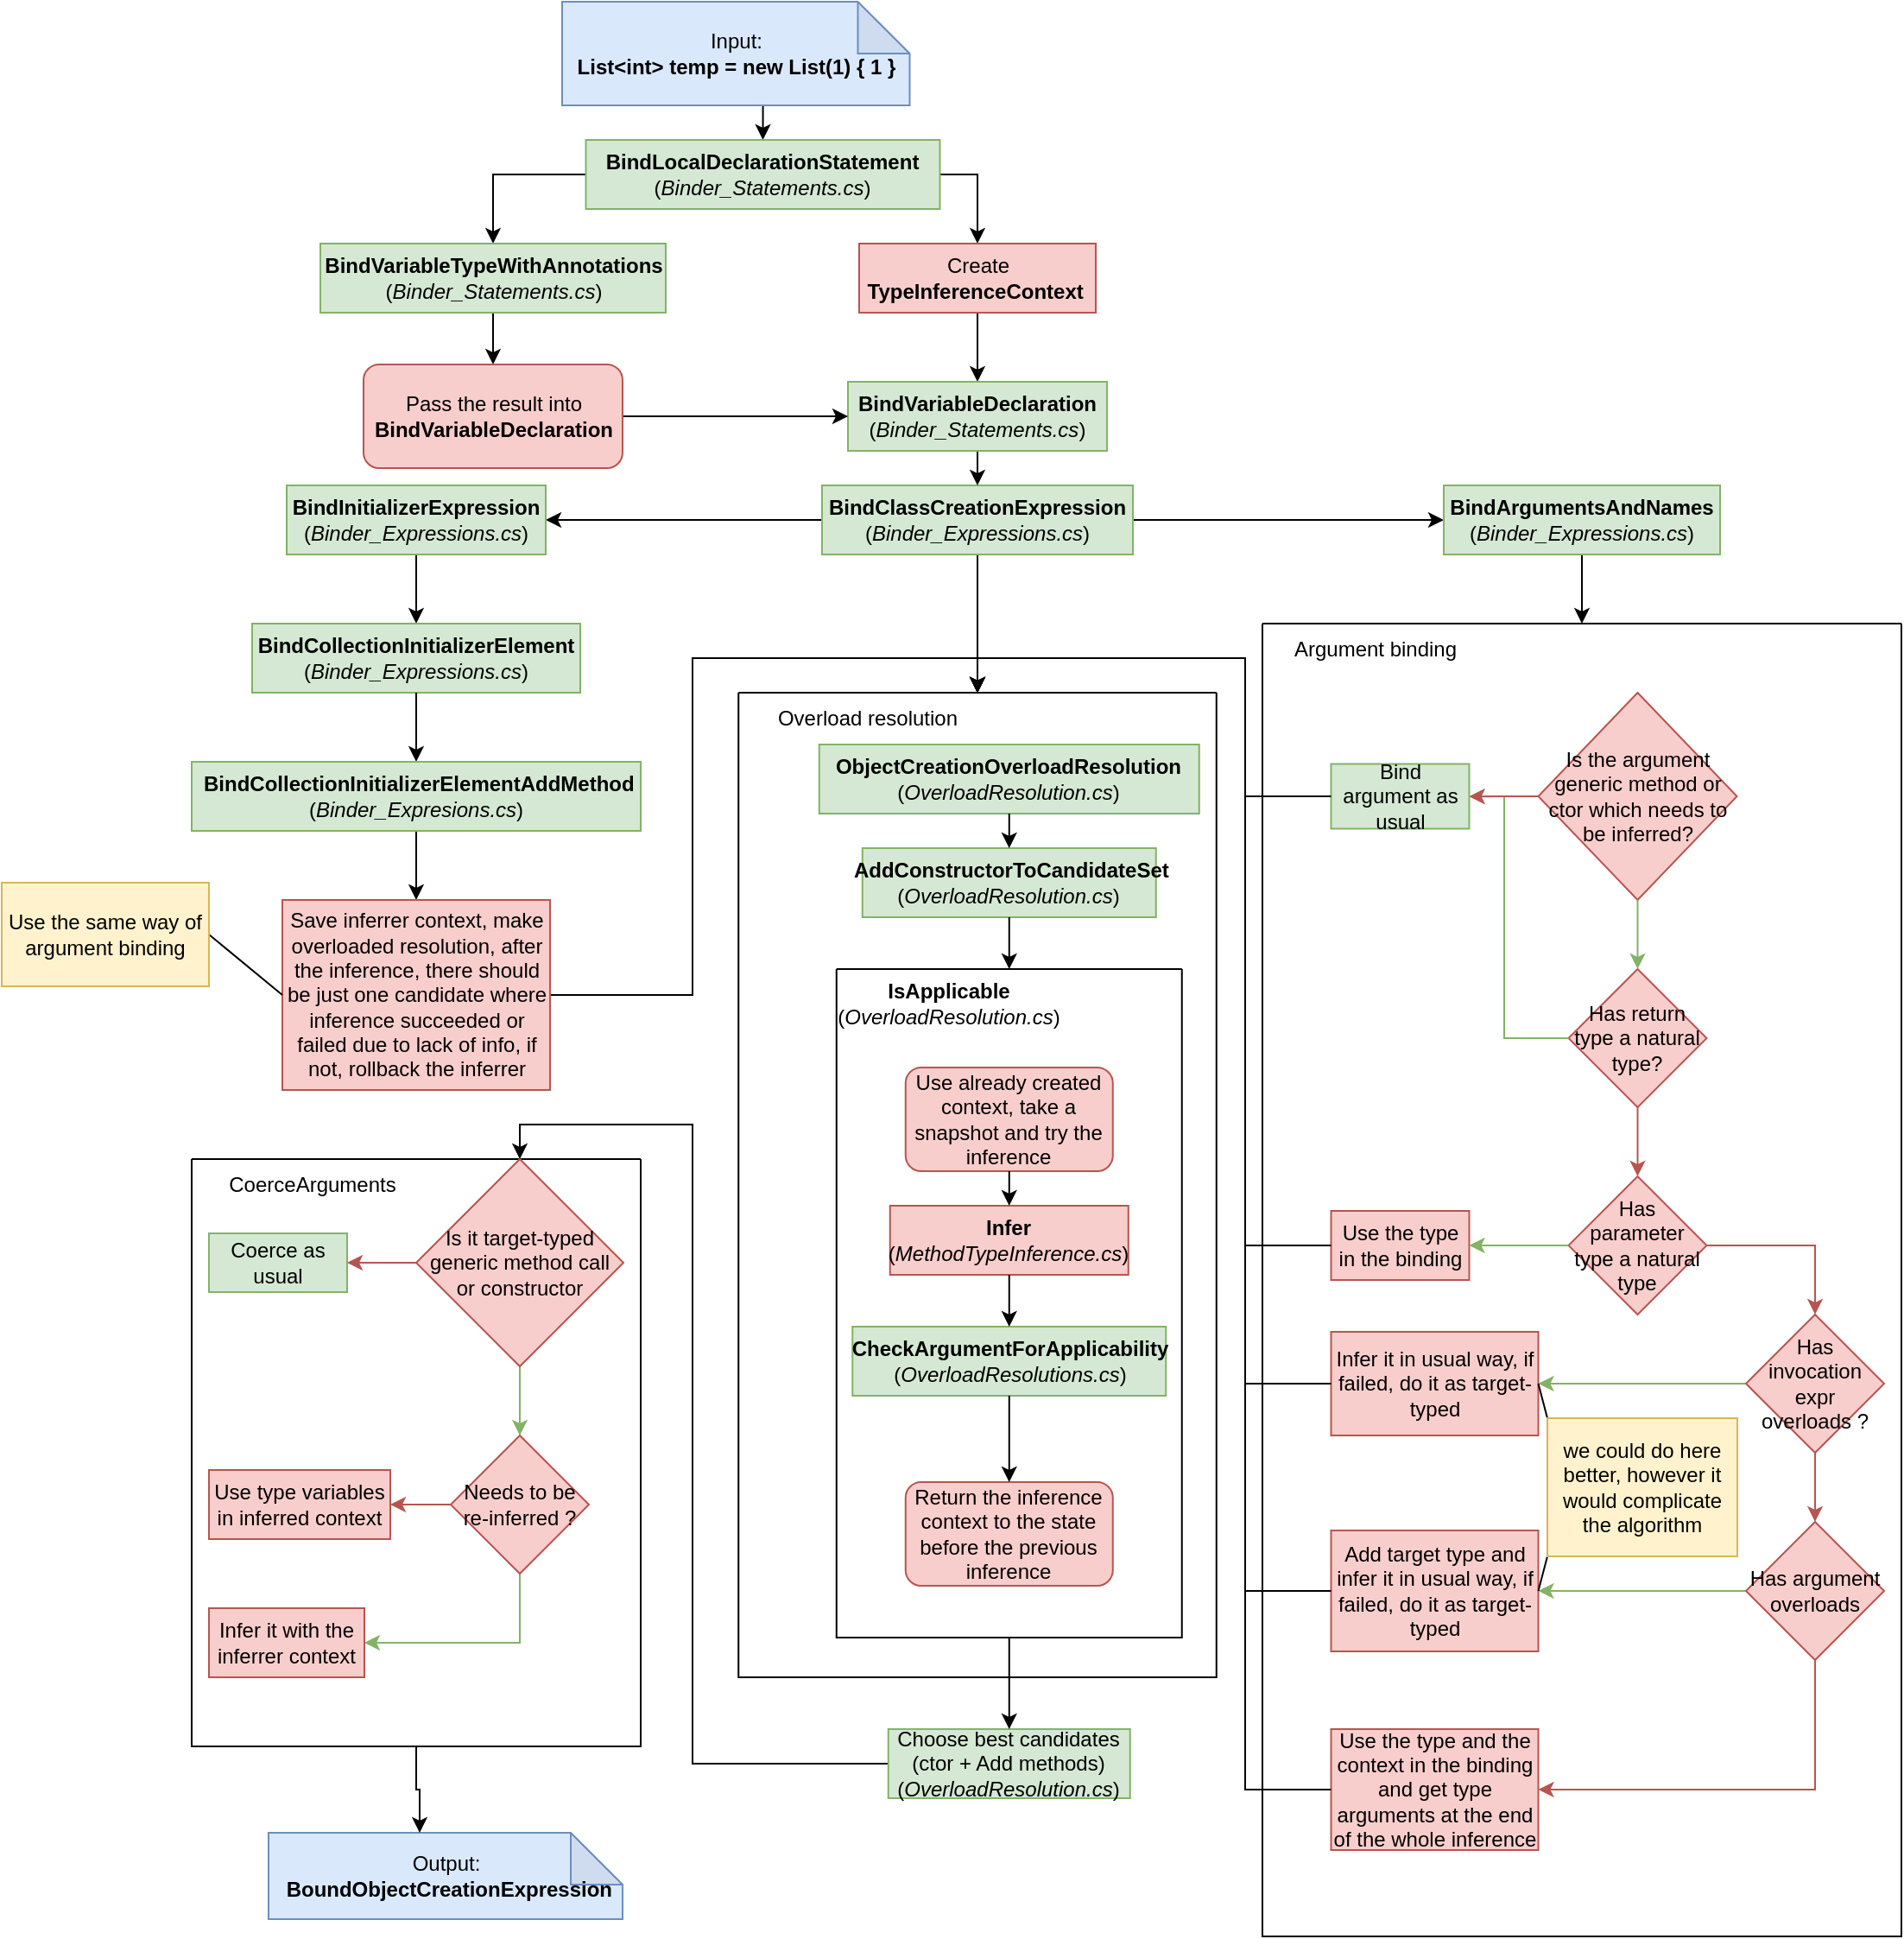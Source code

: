 <mxfile version="21.3.8" type="device">
  <diagram name="Page-1" id="kxhbpXD4t4TTEIjENoJl">
    <mxGraphModel dx="2963" dy="1640" grid="1" gridSize="10" guides="1" tooltips="1" connect="1" arrows="1" fold="1" page="1" pageScale="1" pageWidth="827" pageHeight="1169" math="0" shadow="0">
      <root>
        <mxCell id="0" />
        <mxCell id="1" parent="0" />
        <mxCell id="6Q5ysckcyFLwRDlW2aEn-55" style="edgeStyle=orthogonalEdgeStyle;rounded=0;orthogonalLoop=1;jettySize=auto;html=1;exitX=1;exitY=0.5;exitDx=0;exitDy=0;entryX=0;entryY=0.5;entryDx=0;entryDy=0;" edge="1" parent="1" source="5hsE9kRwm3gZ5ivZTZri-5" target="5hsE9kRwm3gZ5ivZTZri-6">
          <mxGeometry relative="1" as="geometry" />
        </mxCell>
        <mxCell id="6Q5ysckcyFLwRDlW2aEn-56" style="edgeStyle=orthogonalEdgeStyle;rounded=0;orthogonalLoop=1;jettySize=auto;html=1;exitX=0.5;exitY=1;exitDx=0;exitDy=0;entryX=0.5;entryY=0;entryDx=0;entryDy=0;" edge="1" parent="1" source="5hsE9kRwm3gZ5ivZTZri-5" target="6Q5ysckcyFLwRDlW2aEn-26">
          <mxGeometry relative="1" as="geometry" />
        </mxCell>
        <mxCell id="6Q5ysckcyFLwRDlW2aEn-63" style="edgeStyle=orthogonalEdgeStyle;rounded=0;orthogonalLoop=1;jettySize=auto;html=1;exitX=0;exitY=0.5;exitDx=0;exitDy=0;entryX=1;entryY=0.5;entryDx=0;entryDy=0;" edge="1" parent="1" source="5hsE9kRwm3gZ5ivZTZri-5" target="5hsE9kRwm3gZ5ivZTZri-8">
          <mxGeometry relative="1" as="geometry" />
        </mxCell>
        <mxCell id="5hsE9kRwm3gZ5ivZTZri-5" value="&lt;b&gt;BindClassCreationExpression&lt;br&gt;&lt;/b&gt;(&lt;i&gt;Binder_Expressions.cs&lt;/i&gt;)" style="whiteSpace=wrap;html=1;fillColor=#d5e8d4;strokeColor=#82b366;" parent="1" vertex="1">
          <mxGeometry x="505" y="280" width="180" height="40" as="geometry" />
        </mxCell>
        <mxCell id="6Q5ysckcyFLwRDlW2aEn-57" style="edgeStyle=orthogonalEdgeStyle;rounded=0;orthogonalLoop=1;jettySize=auto;html=1;exitX=0.5;exitY=1;exitDx=0;exitDy=0;entryX=0.5;entryY=0;entryDx=0;entryDy=0;" edge="1" parent="1" source="5hsE9kRwm3gZ5ivZTZri-6" target="6Q5ysckcyFLwRDlW2aEn-1">
          <mxGeometry relative="1" as="geometry" />
        </mxCell>
        <mxCell id="5hsE9kRwm3gZ5ivZTZri-6" value="&lt;b&gt;BindArgumentsAndNames&lt;br&gt;&lt;/b&gt;(&lt;i&gt;Binder_Expressions.cs&lt;/i&gt;)" style="whiteSpace=wrap;html=1;fillColor=#d5e8d4;strokeColor=#82b366;" parent="1" vertex="1">
          <mxGeometry x="865" y="280" width="160" height="40" as="geometry" />
        </mxCell>
        <mxCell id="5hsE9kRwm3gZ5ivZTZri-26" style="rounded=0;orthogonalLoop=1;jettySize=auto;html=1;exitX=0.5;exitY=1;exitDx=0;exitDy=0;entryX=0.5;entryY=0;entryDx=0;entryDy=0;" parent="1" source="5hsE9kRwm3gZ5ivZTZri-8" target="5hsE9kRwm3gZ5ivZTZri-12" edge="1">
          <mxGeometry relative="1" as="geometry" />
        </mxCell>
        <mxCell id="5hsE9kRwm3gZ5ivZTZri-8" value="&lt;b&gt;BindInitializerExpression&lt;/b&gt;&lt;br&gt;(&lt;i&gt;Binder_Expressions.cs&lt;/i&gt;)" style="rounded=0;whiteSpace=wrap;html=1;fillColor=#d5e8d4;strokeColor=#82b366;" parent="1" vertex="1">
          <mxGeometry x="195" y="280" width="150" height="40" as="geometry" />
        </mxCell>
        <mxCell id="5hsE9kRwm3gZ5ivZTZri-27" style="rounded=0;orthogonalLoop=1;jettySize=auto;html=1;exitX=0.5;exitY=1;exitDx=0;exitDy=0;entryX=0.5;entryY=0;entryDx=0;entryDy=0;" parent="1" source="5hsE9kRwm3gZ5ivZTZri-13" edge="1">
          <mxGeometry relative="1" as="geometry">
            <mxPoint x="360" y="450" as="targetPoint" />
          </mxGeometry>
        </mxCell>
        <mxCell id="5hsE9kRwm3gZ5ivZTZri-12" value="&lt;b&gt;BindCollectionInitializerElement&lt;/b&gt;&lt;br&gt;(&lt;i&gt;Binder_Expressions.cs&lt;/i&gt;)" style="rounded=0;whiteSpace=wrap;html=1;fillColor=#d5e8d4;strokeColor=#82b366;" parent="1" vertex="1">
          <mxGeometry x="175" y="360" width="190" height="40" as="geometry" />
        </mxCell>
        <mxCell id="5hsE9kRwm3gZ5ivZTZri-21" value="Output:&lt;br&gt;&lt;b&gt;&amp;nbsp;BoundObjectCreationExpression&lt;/b&gt;" style="shape=note;whiteSpace=wrap;html=1;backgroundOutline=1;darkOpacity=0.05;fillColor=#dae8fc;strokeColor=#6c8ebf;" parent="1" vertex="1">
          <mxGeometry x="184.5" y="1060" width="205" height="50" as="geometry" />
        </mxCell>
        <mxCell id="5hsE9kRwm3gZ5ivZTZri-65" value="" style="rounded=0;orthogonalLoop=1;jettySize=auto;html=1;exitX=0.5;exitY=1;exitDx=0;exitDy=0;entryX=0.5;entryY=0;entryDx=0;entryDy=0;" parent="1" source="5hsE9kRwm3gZ5ivZTZri-12" target="5hsE9kRwm3gZ5ivZTZri-13" edge="1">
          <mxGeometry relative="1" as="geometry">
            <mxPoint x="360" y="410" as="sourcePoint" />
            <mxPoint x="360" y="450" as="targetPoint" />
          </mxGeometry>
        </mxCell>
        <mxCell id="6Q5ysckcyFLwRDlW2aEn-65" style="edgeStyle=orthogonalEdgeStyle;rounded=0;orthogonalLoop=1;jettySize=auto;html=1;exitX=0.5;exitY=1;exitDx=0;exitDy=0;entryX=0.5;entryY=0;entryDx=0;entryDy=0;" edge="1" parent="1" source="5hsE9kRwm3gZ5ivZTZri-13" target="6Q5ysckcyFLwRDlW2aEn-64">
          <mxGeometry relative="1" as="geometry" />
        </mxCell>
        <mxCell id="5hsE9kRwm3gZ5ivZTZri-13" value="&amp;nbsp;&lt;b&gt;BindCollectionInitializerElementAddMethod&lt;/b&gt;&lt;br&gt;(&lt;i&gt;Binder_Expresions.cs&lt;/i&gt;)" style="rounded=0;whiteSpace=wrap;html=1;fillColor=#d5e8d4;strokeColor=#82b366;" parent="1" vertex="1">
          <mxGeometry x="140" y="440" width="260" height="40" as="geometry" />
        </mxCell>
        <mxCell id="dTu2HUq-j0SkNZjbdT4D-1" style="edgeStyle=orthogonalEdgeStyle;rounded=0;orthogonalLoop=1;jettySize=auto;html=1;exitX=0.5;exitY=1;exitDx=0;exitDy=0;exitPerimeter=0;entryX=0.5;entryY=0;entryDx=0;entryDy=0;" parent="1" source="dTu2HUq-j0SkNZjbdT4D-2" target="dTu2HUq-j0SkNZjbdT4D-6" edge="1">
          <mxGeometry relative="1" as="geometry" />
        </mxCell>
        <mxCell id="dTu2HUq-j0SkNZjbdT4D-2" value="Input:&lt;br&gt;&lt;b style=&quot;border-color: var(--border-color);&quot;&gt;List&amp;lt;int&amp;gt; temp = new List(1) { 1 }&lt;/b&gt;" style="shape=note;whiteSpace=wrap;html=1;backgroundOutline=1;darkOpacity=0.05;fillColor=#dae8fc;strokeColor=#6c8ebf;" parent="1" vertex="1">
          <mxGeometry x="354.5" width="201.25" height="60" as="geometry" />
        </mxCell>
        <mxCell id="dTu2HUq-j0SkNZjbdT4D-3" style="rounded=0;orthogonalLoop=1;jettySize=auto;html=1;exitX=0;exitY=0.5;exitDx=0;exitDy=0;entryX=0.5;entryY=0;entryDx=0;entryDy=0;edgeStyle=orthogonalEdgeStyle;" parent="1" source="dTu2HUq-j0SkNZjbdT4D-6" target="dTu2HUq-j0SkNZjbdT4D-8" edge="1">
          <mxGeometry relative="1" as="geometry" />
        </mxCell>
        <mxCell id="dTu2HUq-j0SkNZjbdT4D-4" style="rounded=0;orthogonalLoop=1;jettySize=auto;html=1;exitX=0.5;exitY=1;exitDx=0;exitDy=0;entryX=0.5;entryY=0;entryDx=0;entryDy=0;" parent="1" source="dTu2HUq-j0SkNZjbdT4D-11" target="dTu2HUq-j0SkNZjbdT4D-10" edge="1">
          <mxGeometry relative="1" as="geometry" />
        </mxCell>
        <mxCell id="dTu2HUq-j0SkNZjbdT4D-5" style="rounded=0;orthogonalLoop=1;jettySize=auto;html=1;exitX=1;exitY=0.5;exitDx=0;exitDy=0;entryX=0.5;entryY=0;entryDx=0;entryDy=0;edgeStyle=orthogonalEdgeStyle;" parent="1" source="dTu2HUq-j0SkNZjbdT4D-6" target="dTu2HUq-j0SkNZjbdT4D-11" edge="1">
          <mxGeometry relative="1" as="geometry" />
        </mxCell>
        <mxCell id="dTu2HUq-j0SkNZjbdT4D-6" value="&lt;b&gt;BindLocalDeclarationStatement&lt;/b&gt; (&lt;i&gt;Binder_Statements.cs&lt;/i&gt;)" style="rounded=0;whiteSpace=wrap;html=1;fillColor=#d5e8d4;strokeColor=#82b366;" parent="1" vertex="1">
          <mxGeometry x="368.25" y="80" width="205" height="40" as="geometry" />
        </mxCell>
        <mxCell id="dTu2HUq-j0SkNZjbdT4D-7" style="rounded=0;orthogonalLoop=1;jettySize=auto;html=1;exitX=0.5;exitY=1;exitDx=0;exitDy=0;entryX=0.5;entryY=0;entryDx=0;entryDy=0;" parent="1" source="dTu2HUq-j0SkNZjbdT4D-8" target="dTu2HUq-j0SkNZjbdT4D-13" edge="1">
          <mxGeometry relative="1" as="geometry" />
        </mxCell>
        <mxCell id="dTu2HUq-j0SkNZjbdT4D-8" value="&lt;b&gt;BindVariableTypeWithAnnotations&lt;/b&gt;&lt;br&gt;(&lt;i&gt;Binder_Statements.cs&lt;/i&gt;)" style="rounded=0;whiteSpace=wrap;html=1;fillColor=#d5e8d4;strokeColor=#82b366;" parent="1" vertex="1">
          <mxGeometry x="214.5" y="140" width="200" height="40" as="geometry" />
        </mxCell>
        <mxCell id="dTu2HUq-j0SkNZjbdT4D-9" style="rounded=0;orthogonalLoop=1;jettySize=auto;html=1;exitX=0.5;exitY=1;exitDx=0;exitDy=0;entryX=0.5;entryY=0;entryDx=0;entryDy=0;" parent="1" source="dTu2HUq-j0SkNZjbdT4D-10" target="5hsE9kRwm3gZ5ivZTZri-5" edge="1">
          <mxGeometry relative="1" as="geometry">
            <mxPoint x="595.25" y="280" as="targetPoint" />
          </mxGeometry>
        </mxCell>
        <mxCell id="dTu2HUq-j0SkNZjbdT4D-10" value="&lt;b&gt;BindVariableDeclaration&lt;/b&gt;&lt;br&gt;(&lt;i&gt;Binder_Statements.cs&lt;/i&gt;)" style="rounded=0;whiteSpace=wrap;html=1;fillColor=#d5e8d4;strokeColor=#82b366;" parent="1" vertex="1">
          <mxGeometry x="520" y="220" width="150" height="40" as="geometry" />
        </mxCell>
        <mxCell id="dTu2HUq-j0SkNZjbdT4D-11" value="Create &lt;b&gt;TypeInferenceContext&lt;/b&gt;&amp;nbsp;" style="rounded=0;whiteSpace=wrap;html=1;fillColor=#f8cecc;strokeColor=#b85450;" parent="1" vertex="1">
          <mxGeometry x="526.5" y="140" width="137" height="40" as="geometry" />
        </mxCell>
        <mxCell id="dTu2HUq-j0SkNZjbdT4D-12" style="rounded=0;orthogonalLoop=1;jettySize=auto;html=1;exitX=1;exitY=0.5;exitDx=0;exitDy=0;entryX=0;entryY=0.5;entryDx=0;entryDy=0;" parent="1" source="dTu2HUq-j0SkNZjbdT4D-13" target="dTu2HUq-j0SkNZjbdT4D-10" edge="1">
          <mxGeometry relative="1" as="geometry">
            <mxPoint x="428.5" y="220" as="sourcePoint" />
          </mxGeometry>
        </mxCell>
        <mxCell id="dTu2HUq-j0SkNZjbdT4D-13" value="Pass the result into &lt;b&gt;BindVariableDeclaration&lt;/b&gt;" style="rounded=1;whiteSpace=wrap;html=1;fillColor=#f8cecc;strokeColor=#b85450;" parent="1" vertex="1">
          <mxGeometry x="239.5" y="210" width="150" height="60" as="geometry" />
        </mxCell>
        <mxCell id="6Q5ysckcyFLwRDlW2aEn-1" value="" style="swimlane;startSize=0;" vertex="1" parent="1">
          <mxGeometry x="760" y="360" width="370" height="760" as="geometry" />
        </mxCell>
        <mxCell id="6Q5ysckcyFLwRDlW2aEn-2" value="Argument binding" style="text;html=1;align=center;verticalAlign=middle;resizable=0;points=[];autosize=1;strokeColor=none;fillColor=none;" vertex="1" parent="6Q5ysckcyFLwRDlW2aEn-1">
          <mxGeometry x="5" width="120" height="30" as="geometry" />
        </mxCell>
        <mxCell id="6Q5ysckcyFLwRDlW2aEn-3" value="Bind argument as usual" style="rounded=0;whiteSpace=wrap;html=1;fillColor=#d5e8d4;strokeColor=#82b366;" vertex="1" parent="6Q5ysckcyFLwRDlW2aEn-1">
          <mxGeometry x="39.75" y="81.25" width="80" height="37.5" as="geometry" />
        </mxCell>
        <mxCell id="6Q5ysckcyFLwRDlW2aEn-4" value="Use the type in the binding" style="rounded=0;whiteSpace=wrap;html=1;fillColor=#f8cecc;strokeColor=#b85450;" vertex="1" parent="6Q5ysckcyFLwRDlW2aEn-1">
          <mxGeometry x="39.75" y="340" width="80" height="40" as="geometry" />
        </mxCell>
        <mxCell id="6Q5ysckcyFLwRDlW2aEn-5" style="edgeStyle=orthogonalEdgeStyle;rounded=0;orthogonalLoop=1;jettySize=auto;html=1;exitX=0;exitY=0.5;exitDx=0;exitDy=0;entryX=1;entryY=0.5;entryDx=0;entryDy=0;fillColor=#d5e8d4;strokeColor=#82b366;" edge="1" parent="6Q5ysckcyFLwRDlW2aEn-1" source="6Q5ysckcyFLwRDlW2aEn-7" target="6Q5ysckcyFLwRDlW2aEn-21">
          <mxGeometry relative="1" as="geometry" />
        </mxCell>
        <mxCell id="6Q5ysckcyFLwRDlW2aEn-6" style="edgeStyle=orthogonalEdgeStyle;rounded=0;orthogonalLoop=1;jettySize=auto;html=1;exitX=0.5;exitY=1;exitDx=0;exitDy=0;entryX=1;entryY=0.5;entryDx=0;entryDy=0;fillColor=#f8cecc;strokeColor=#b85450;" edge="1" parent="6Q5ysckcyFLwRDlW2aEn-1" source="6Q5ysckcyFLwRDlW2aEn-7" target="6Q5ysckcyFLwRDlW2aEn-15">
          <mxGeometry relative="1" as="geometry" />
        </mxCell>
        <mxCell id="6Q5ysckcyFLwRDlW2aEn-7" value="Has argument overloads" style="rhombus;whiteSpace=wrap;html=1;fillColor=#f8cecc;strokeColor=#b85450;" vertex="1" parent="6Q5ysckcyFLwRDlW2aEn-1">
          <mxGeometry x="280" y="520" width="80" height="80" as="geometry" />
        </mxCell>
        <mxCell id="6Q5ysckcyFLwRDlW2aEn-8" value="Has return type a natural type?" style="rhombus;whiteSpace=wrap;html=1;fillColor=#f8cecc;strokeColor=#b85450;" vertex="1" parent="6Q5ysckcyFLwRDlW2aEn-1">
          <mxGeometry x="177.25" y="200" width="80" height="80" as="geometry" />
        </mxCell>
        <mxCell id="6Q5ysckcyFLwRDlW2aEn-9" value="Has parameter type a natural type" style="rhombus;whiteSpace=wrap;html=1;fillColor=#f8cecc;strokeColor=#b85450;" vertex="1" parent="6Q5ysckcyFLwRDlW2aEn-1">
          <mxGeometry x="177.25" y="320" width="80" height="80" as="geometry" />
        </mxCell>
        <mxCell id="6Q5ysckcyFLwRDlW2aEn-10" style="edgeStyle=orthogonalEdgeStyle;rounded=0;orthogonalLoop=1;jettySize=auto;html=1;exitX=0;exitY=0.5;exitDx=0;exitDy=0;entryX=1;entryY=0.5;entryDx=0;entryDy=0;fillColor=#d5e8d4;strokeColor=#82b366;" edge="1" parent="6Q5ysckcyFLwRDlW2aEn-1" source="6Q5ysckcyFLwRDlW2aEn-8" target="6Q5ysckcyFLwRDlW2aEn-3">
          <mxGeometry relative="1" as="geometry">
            <mxPoint x="230" y="262" as="targetPoint" />
            <Array as="points">
              <mxPoint x="140" y="240" />
              <mxPoint x="140" y="100" />
            </Array>
          </mxGeometry>
        </mxCell>
        <mxCell id="6Q5ysckcyFLwRDlW2aEn-11" style="edgeStyle=orthogonalEdgeStyle;rounded=0;orthogonalLoop=1;jettySize=auto;html=1;exitX=0.5;exitY=1;exitDx=0;exitDy=0;entryX=0.5;entryY=0;entryDx=0;entryDy=0;fillColor=#f8cecc;strokeColor=#b85450;" edge="1" parent="6Q5ysckcyFLwRDlW2aEn-1" source="6Q5ysckcyFLwRDlW2aEn-8" target="6Q5ysckcyFLwRDlW2aEn-9">
          <mxGeometry relative="1" as="geometry" />
        </mxCell>
        <mxCell id="6Q5ysckcyFLwRDlW2aEn-12" style="edgeStyle=orthogonalEdgeStyle;rounded=0;orthogonalLoop=1;jettySize=auto;html=1;exitX=0.5;exitY=1;exitDx=0;exitDy=0;entryX=0.5;entryY=0;entryDx=0;entryDy=0;fillColor=#f8cecc;strokeColor=#b85450;" edge="1" parent="6Q5ysckcyFLwRDlW2aEn-1" source="6Q5ysckcyFLwRDlW2aEn-14" target="6Q5ysckcyFLwRDlW2aEn-7">
          <mxGeometry relative="1" as="geometry" />
        </mxCell>
        <mxCell id="6Q5ysckcyFLwRDlW2aEn-13" style="edgeStyle=orthogonalEdgeStyle;rounded=0;orthogonalLoop=1;jettySize=auto;html=1;exitX=0;exitY=0.5;exitDx=0;exitDy=0;entryX=1;entryY=0.5;entryDx=0;entryDy=0;fillColor=#d5e8d4;strokeColor=#82b366;" edge="1" parent="6Q5ysckcyFLwRDlW2aEn-1" source="6Q5ysckcyFLwRDlW2aEn-14" target="6Q5ysckcyFLwRDlW2aEn-22">
          <mxGeometry relative="1" as="geometry" />
        </mxCell>
        <mxCell id="6Q5ysckcyFLwRDlW2aEn-14" value="Has invocation expr overloads ?" style="rhombus;whiteSpace=wrap;html=1;fillColor=#f8cecc;strokeColor=#b85450;" vertex="1" parent="6Q5ysckcyFLwRDlW2aEn-1">
          <mxGeometry x="280" y="400" width="80" height="80" as="geometry" />
        </mxCell>
        <mxCell id="6Q5ysckcyFLwRDlW2aEn-15" value="Use the type and the context in the binding and get type arguments at the end of the whole inference" style="rounded=0;whiteSpace=wrap;html=1;fillColor=#f8cecc;strokeColor=#b85450;" vertex="1" parent="6Q5ysckcyFLwRDlW2aEn-1">
          <mxGeometry x="39.75" y="640" width="120" height="70" as="geometry" />
        </mxCell>
        <mxCell id="6Q5ysckcyFLwRDlW2aEn-16" style="edgeStyle=orthogonalEdgeStyle;rounded=0;orthogonalLoop=1;jettySize=auto;html=1;exitX=0;exitY=0.5;exitDx=0;exitDy=0;entryX=1;entryY=0.5;entryDx=0;entryDy=0;fillColor=#d5e8d4;strokeColor=#82b366;" edge="1" parent="6Q5ysckcyFLwRDlW2aEn-1" source="6Q5ysckcyFLwRDlW2aEn-9" target="6Q5ysckcyFLwRDlW2aEn-4">
          <mxGeometry relative="1" as="geometry" />
        </mxCell>
        <mxCell id="6Q5ysckcyFLwRDlW2aEn-17" style="edgeStyle=orthogonalEdgeStyle;rounded=0;orthogonalLoop=1;jettySize=auto;html=1;exitX=1;exitY=0.5;exitDx=0;exitDy=0;entryX=0.5;entryY=0;entryDx=0;entryDy=0;fillColor=#f8cecc;strokeColor=#b85450;" edge="1" parent="6Q5ysckcyFLwRDlW2aEn-1" source="6Q5ysckcyFLwRDlW2aEn-9" target="6Q5ysckcyFLwRDlW2aEn-14">
          <mxGeometry relative="1" as="geometry" />
        </mxCell>
        <mxCell id="6Q5ysckcyFLwRDlW2aEn-18" style="edgeStyle=orthogonalEdgeStyle;rounded=0;orthogonalLoop=1;jettySize=auto;html=1;exitX=0;exitY=0.5;exitDx=0;exitDy=0;fillColor=#f8cecc;strokeColor=#b85450;" edge="1" parent="6Q5ysckcyFLwRDlW2aEn-1" source="6Q5ysckcyFLwRDlW2aEn-19">
          <mxGeometry relative="1" as="geometry">
            <mxPoint x="119.76" y="100.153" as="targetPoint" />
          </mxGeometry>
        </mxCell>
        <mxCell id="6Q5ysckcyFLwRDlW2aEn-19" value="Is the argument generic method or ctor which needs to be inferred?" style="rhombus;whiteSpace=wrap;html=1;fillColor=#f8cecc;strokeColor=#b85450;" vertex="1" parent="6Q5ysckcyFLwRDlW2aEn-1">
          <mxGeometry x="159.75" y="40" width="115" height="120" as="geometry" />
        </mxCell>
        <mxCell id="6Q5ysckcyFLwRDlW2aEn-20" style="edgeStyle=orthogonalEdgeStyle;rounded=0;orthogonalLoop=1;jettySize=auto;html=1;exitX=0.5;exitY=1;exitDx=0;exitDy=0;entryX=0.5;entryY=0;entryDx=0;entryDy=0;fillColor=#d5e8d4;strokeColor=#82b366;" edge="1" parent="6Q5ysckcyFLwRDlW2aEn-1" source="6Q5ysckcyFLwRDlW2aEn-19" target="6Q5ysckcyFLwRDlW2aEn-8">
          <mxGeometry relative="1" as="geometry">
            <mxPoint x="260.5" y="142.5" as="sourcePoint" />
          </mxGeometry>
        </mxCell>
        <mxCell id="6Q5ysckcyFLwRDlW2aEn-21" value="Add target type and infer it in usual way, if failed, do it as target-typed" style="rounded=0;whiteSpace=wrap;html=1;fillColor=#f8cecc;strokeColor=#b85450;" vertex="1" parent="6Q5ysckcyFLwRDlW2aEn-1">
          <mxGeometry x="39.75" y="525" width="120" height="70" as="geometry" />
        </mxCell>
        <mxCell id="6Q5ysckcyFLwRDlW2aEn-22" value="Infer it in usual way, if failed, do it as target-typed" style="rounded=0;whiteSpace=wrap;html=1;fillColor=#f8cecc;strokeColor=#b85450;" vertex="1" parent="6Q5ysckcyFLwRDlW2aEn-1">
          <mxGeometry x="39.75" y="410" width="120" height="60" as="geometry" />
        </mxCell>
        <mxCell id="6Q5ysckcyFLwRDlW2aEn-23" style="rounded=0;orthogonalLoop=1;jettySize=auto;html=1;exitX=0;exitY=0;exitDx=0;exitDy=0;entryX=1;entryY=0.5;entryDx=0;entryDy=0;endArrow=none;endFill=0;" edge="1" parent="6Q5ysckcyFLwRDlW2aEn-1" source="6Q5ysckcyFLwRDlW2aEn-25" target="6Q5ysckcyFLwRDlW2aEn-22">
          <mxGeometry relative="1" as="geometry" />
        </mxCell>
        <mxCell id="6Q5ysckcyFLwRDlW2aEn-24" style="rounded=0;orthogonalLoop=1;jettySize=auto;html=1;exitX=0;exitY=1;exitDx=0;exitDy=0;entryX=1;entryY=0.5;entryDx=0;entryDy=0;endArrow=none;endFill=0;" edge="1" parent="6Q5ysckcyFLwRDlW2aEn-1" source="6Q5ysckcyFLwRDlW2aEn-25" target="6Q5ysckcyFLwRDlW2aEn-21">
          <mxGeometry relative="1" as="geometry" />
        </mxCell>
        <mxCell id="6Q5ysckcyFLwRDlW2aEn-25" value="we could do here better, however it would complicate the algorithm" style="rounded=0;whiteSpace=wrap;html=1;fillColor=#fff2cc;strokeColor=#d6b656;" vertex="1" parent="6Q5ysckcyFLwRDlW2aEn-1">
          <mxGeometry x="165" y="460" width="110" height="80" as="geometry" />
        </mxCell>
        <mxCell id="6Q5ysckcyFLwRDlW2aEn-26" value="" style="swimlane;startSize=0;" vertex="1" parent="1">
          <mxGeometry x="456.63" y="400" width="276.75" height="570" as="geometry" />
        </mxCell>
        <mxCell id="6Q5ysckcyFLwRDlW2aEn-27" value="Overload resolution" style="text;html=1;align=center;verticalAlign=middle;resizable=0;points=[];autosize=1;strokeColor=none;fillColor=none;" vertex="1" parent="6Q5ysckcyFLwRDlW2aEn-26">
          <mxGeometry x="9" width="130" height="30" as="geometry" />
        </mxCell>
        <mxCell id="6Q5ysckcyFLwRDlW2aEn-28" value="&lt;b style=&quot;border-color: var(--border-color);&quot;&gt;ObjectCreationOverloadResolution&lt;/b&gt;&lt;br style=&quot;border-color: var(--border-color);&quot;&gt;(&lt;i style=&quot;border-color: var(--border-color);&quot;&gt;OverloadResolution.cs&lt;/i&gt;)" style="rounded=0;whiteSpace=wrap;html=1;fillColor=#d5e8d4;strokeColor=#82b366;" vertex="1" parent="6Q5ysckcyFLwRDlW2aEn-26">
          <mxGeometry x="46.75" y="30" width="220" height="40" as="geometry" />
        </mxCell>
        <mxCell id="6Q5ysckcyFLwRDlW2aEn-29" value="&amp;nbsp;&lt;b style=&quot;border-color: var(--border-color);&quot;&gt;AddConstructorToCandidateSet&lt;/b&gt;&lt;br style=&quot;border-color: var(--border-color);&quot;&gt;(&lt;i style=&quot;border-color: var(--border-color);&quot;&gt;OverloadResolution.cs&lt;/i&gt;)" style="rounded=0;whiteSpace=wrap;html=1;fillColor=#d5e8d4;strokeColor=#82b366;" vertex="1" parent="6Q5ysckcyFLwRDlW2aEn-26">
          <mxGeometry x="71.75" y="90" width="170" height="40" as="geometry" />
        </mxCell>
        <mxCell id="6Q5ysckcyFLwRDlW2aEn-30" style="rounded=0;orthogonalLoop=1;jettySize=auto;html=1;exitX=0.5;exitY=1;exitDx=0;exitDy=0;entryX=0.5;entryY=0;entryDx=0;entryDy=0;" edge="1" parent="6Q5ysckcyFLwRDlW2aEn-26" source="6Q5ysckcyFLwRDlW2aEn-28" target="6Q5ysckcyFLwRDlW2aEn-29">
          <mxGeometry relative="1" as="geometry" />
        </mxCell>
        <mxCell id="6Q5ysckcyFLwRDlW2aEn-31" style="rounded=0;orthogonalLoop=1;jettySize=auto;html=1;exitX=0.5;exitY=1;exitDx=0;exitDy=0;entryX=0.5;entryY=0;entryDx=0;entryDy=0;" edge="1" parent="6Q5ysckcyFLwRDlW2aEn-26" source="6Q5ysckcyFLwRDlW2aEn-29" target="6Q5ysckcyFLwRDlW2aEn-34">
          <mxGeometry relative="1" as="geometry">
            <mxPoint x="181.25" y="150.0" as="targetPoint" />
          </mxGeometry>
        </mxCell>
        <mxCell id="6Q5ysckcyFLwRDlW2aEn-34" value="" style="swimlane;startSize=0;" vertex="1" parent="6Q5ysckcyFLwRDlW2aEn-26">
          <mxGeometry x="56.75" y="160" width="200" height="387" as="geometry" />
        </mxCell>
        <mxCell id="6Q5ysckcyFLwRDlW2aEn-35" value="&lt;b&gt;IsApplicable&lt;/b&gt;&lt;br&gt;(&lt;i&gt;OverloadResolution.cs&lt;/i&gt;)" style="text;html=1;align=center;verticalAlign=middle;resizable=0;points=[];autosize=1;strokeColor=none;fillColor=none;" vertex="1" parent="6Q5ysckcyFLwRDlW2aEn-34">
          <mxGeometry x="-10" width="150" height="40" as="geometry" />
        </mxCell>
        <mxCell id="6Q5ysckcyFLwRDlW2aEn-36" value="Use already created context, take a snapshot and try the inference" style="rounded=1;whiteSpace=wrap;html=1;fillColor=#f8cecc;strokeColor=#b85450;" vertex="1" parent="6Q5ysckcyFLwRDlW2aEn-34">
          <mxGeometry x="40" y="57" width="120" height="60" as="geometry" />
        </mxCell>
        <mxCell id="6Q5ysckcyFLwRDlW2aEn-37" value="&lt;b&gt;Infer&lt;/b&gt;&lt;br&gt;(&lt;i&gt;MethodTypeInference.cs&lt;/i&gt;)" style="rounded=0;whiteSpace=wrap;html=1;fillColor=#f8cecc;strokeColor=#b85450;" vertex="1" parent="6Q5ysckcyFLwRDlW2aEn-34">
          <mxGeometry x="31" y="137" width="138" height="40" as="geometry" />
        </mxCell>
        <mxCell id="6Q5ysckcyFLwRDlW2aEn-38" style="rounded=0;orthogonalLoop=1;jettySize=auto;html=1;exitX=0.5;exitY=1;exitDx=0;exitDy=0;entryX=0.5;entryY=0;entryDx=0;entryDy=0;" edge="1" parent="6Q5ysckcyFLwRDlW2aEn-34" source="6Q5ysckcyFLwRDlW2aEn-36" target="6Q5ysckcyFLwRDlW2aEn-37">
          <mxGeometry relative="1" as="geometry" />
        </mxCell>
        <mxCell id="6Q5ysckcyFLwRDlW2aEn-39" value="&lt;b&gt;CheckArgumentForApplicability&lt;/b&gt;&lt;br&gt;(&lt;i&gt;OverloadResolutions.cs&lt;/i&gt;)" style="rounded=0;whiteSpace=wrap;html=1;fillColor=#d5e8d4;strokeColor=#82b366;" vertex="1" parent="6Q5ysckcyFLwRDlW2aEn-34">
          <mxGeometry x="9.25" y="207" width="181.5" height="40" as="geometry" />
        </mxCell>
        <mxCell id="6Q5ysckcyFLwRDlW2aEn-40" style="rounded=0;orthogonalLoop=1;jettySize=auto;html=1;exitX=0.5;exitY=1;exitDx=0;exitDy=0;entryX=0.5;entryY=0;entryDx=0;entryDy=0;" edge="1" parent="6Q5ysckcyFLwRDlW2aEn-34" source="6Q5ysckcyFLwRDlW2aEn-37" target="6Q5ysckcyFLwRDlW2aEn-39">
          <mxGeometry relative="1" as="geometry" />
        </mxCell>
        <mxCell id="6Q5ysckcyFLwRDlW2aEn-41" value="Return the inference context to the state before the previous inference" style="rounded=1;whiteSpace=wrap;html=1;fillColor=#f8cecc;strokeColor=#b85450;" vertex="1" parent="6Q5ysckcyFLwRDlW2aEn-34">
          <mxGeometry x="40" y="297" width="120" height="60" as="geometry" />
        </mxCell>
        <mxCell id="6Q5ysckcyFLwRDlW2aEn-42" style="rounded=0;orthogonalLoop=1;jettySize=auto;html=1;exitX=0.5;exitY=1;exitDx=0;exitDy=0;entryX=0.5;entryY=0;entryDx=0;entryDy=0;" edge="1" parent="6Q5ysckcyFLwRDlW2aEn-34" source="6Q5ysckcyFLwRDlW2aEn-39" target="6Q5ysckcyFLwRDlW2aEn-41">
          <mxGeometry relative="1" as="geometry" />
        </mxCell>
        <mxCell id="6Q5ysckcyFLwRDlW2aEn-70" style="edgeStyle=orthogonalEdgeStyle;rounded=0;orthogonalLoop=1;jettySize=auto;html=1;exitX=0.5;exitY=1;exitDx=0;exitDy=0;entryX=0;entryY=0;entryDx=87.5;entryDy=0;entryPerimeter=0;" edge="1" parent="1" source="6Q5ysckcyFLwRDlW2aEn-44" target="5hsE9kRwm3gZ5ivZTZri-21">
          <mxGeometry relative="1" as="geometry" />
        </mxCell>
        <mxCell id="6Q5ysckcyFLwRDlW2aEn-44" value="" style="swimlane;startSize=0;" vertex="1" parent="1">
          <mxGeometry x="140" y="670" width="260" height="340" as="geometry" />
        </mxCell>
        <mxCell id="6Q5ysckcyFLwRDlW2aEn-45" value="CoerceArguments" style="text;html=1;strokeColor=none;fillColor=none;align=center;verticalAlign=middle;whiteSpace=wrap;rounded=0;" vertex="1" parent="6Q5ysckcyFLwRDlW2aEn-44">
          <mxGeometry x="40" width="60" height="30" as="geometry" />
        </mxCell>
        <mxCell id="6Q5ysckcyFLwRDlW2aEn-46" style="edgeStyle=orthogonalEdgeStyle;rounded=0;orthogonalLoop=1;jettySize=auto;html=1;exitX=0.5;exitY=1;exitDx=0;exitDy=0;entryX=0.5;entryY=0;entryDx=0;entryDy=0;fillColor=#d5e8d4;strokeColor=#82b366;" edge="1" parent="6Q5ysckcyFLwRDlW2aEn-44" source="6Q5ysckcyFLwRDlW2aEn-48" target="6Q5ysckcyFLwRDlW2aEn-51">
          <mxGeometry relative="1" as="geometry" />
        </mxCell>
        <mxCell id="6Q5ysckcyFLwRDlW2aEn-47" style="edgeStyle=orthogonalEdgeStyle;rounded=0;orthogonalLoop=1;jettySize=auto;html=1;exitX=0;exitY=0.5;exitDx=0;exitDy=0;entryX=1;entryY=0.5;entryDx=0;entryDy=0;fillColor=#f8cecc;strokeColor=#b85450;" edge="1" parent="6Q5ysckcyFLwRDlW2aEn-44" source="6Q5ysckcyFLwRDlW2aEn-48" target="6Q5ysckcyFLwRDlW2aEn-52">
          <mxGeometry relative="1" as="geometry" />
        </mxCell>
        <mxCell id="6Q5ysckcyFLwRDlW2aEn-48" value="Is it target-typed generic method call or constructor" style="rhombus;whiteSpace=wrap;html=1;fillColor=#f8cecc;strokeColor=#b85450;" vertex="1" parent="6Q5ysckcyFLwRDlW2aEn-44">
          <mxGeometry x="130" width="120" height="120" as="geometry" />
        </mxCell>
        <mxCell id="6Q5ysckcyFLwRDlW2aEn-49" style="edgeStyle=orthogonalEdgeStyle;rounded=0;orthogonalLoop=1;jettySize=auto;html=1;exitX=0.5;exitY=1;exitDx=0;exitDy=0;entryX=1;entryY=0.5;entryDx=0;entryDy=0;fillColor=#d5e8d4;strokeColor=#82b366;" edge="1" parent="6Q5ysckcyFLwRDlW2aEn-44" source="6Q5ysckcyFLwRDlW2aEn-51" target="6Q5ysckcyFLwRDlW2aEn-54">
          <mxGeometry relative="1" as="geometry" />
        </mxCell>
        <mxCell id="6Q5ysckcyFLwRDlW2aEn-50" style="edgeStyle=orthogonalEdgeStyle;rounded=0;orthogonalLoop=1;jettySize=auto;html=1;exitX=0;exitY=0.5;exitDx=0;exitDy=0;entryX=1;entryY=0.5;entryDx=0;entryDy=0;fillColor=#f8cecc;strokeColor=#b85450;" edge="1" parent="6Q5ysckcyFLwRDlW2aEn-44" source="6Q5ysckcyFLwRDlW2aEn-51" target="6Q5ysckcyFLwRDlW2aEn-53">
          <mxGeometry relative="1" as="geometry" />
        </mxCell>
        <mxCell id="6Q5ysckcyFLwRDlW2aEn-51" value="Needs to be re-inferred ?" style="rhombus;whiteSpace=wrap;html=1;fillColor=#f8cecc;strokeColor=#b85450;" vertex="1" parent="6Q5ysckcyFLwRDlW2aEn-44">
          <mxGeometry x="150" y="160" width="80" height="80" as="geometry" />
        </mxCell>
        <mxCell id="6Q5ysckcyFLwRDlW2aEn-52" value="Coerce as usual" style="rounded=0;whiteSpace=wrap;html=1;fillColor=#d5e8d4;strokeColor=#82b366;" vertex="1" parent="6Q5ysckcyFLwRDlW2aEn-44">
          <mxGeometry x="10" y="43" width="80" height="34" as="geometry" />
        </mxCell>
        <mxCell id="6Q5ysckcyFLwRDlW2aEn-53" value="Use type variables in inferred context" style="rounded=0;whiteSpace=wrap;html=1;fillColor=#f8cecc;strokeColor=#b85450;" vertex="1" parent="6Q5ysckcyFLwRDlW2aEn-44">
          <mxGeometry x="10" y="180" width="105" height="40" as="geometry" />
        </mxCell>
        <mxCell id="6Q5ysckcyFLwRDlW2aEn-54" value="Infer it with the inferrer context" style="rounded=0;whiteSpace=wrap;html=1;fillColor=#f8cecc;strokeColor=#b85450;" vertex="1" parent="6Q5ysckcyFLwRDlW2aEn-44">
          <mxGeometry x="10" y="260" width="90" height="40" as="geometry" />
        </mxCell>
        <mxCell id="6Q5ysckcyFLwRDlW2aEn-58" style="edgeStyle=orthogonalEdgeStyle;rounded=0;orthogonalLoop=1;jettySize=auto;html=1;exitX=0;exitY=0.5;exitDx=0;exitDy=0;entryX=0.5;entryY=0;entryDx=0;entryDy=0;" edge="1" parent="1" source="6Q5ysckcyFLwRDlW2aEn-3" target="6Q5ysckcyFLwRDlW2aEn-26">
          <mxGeometry relative="1" as="geometry">
            <Array as="points">
              <mxPoint x="750" y="460" />
              <mxPoint x="750" y="380" />
              <mxPoint x="595" y="380" />
            </Array>
          </mxGeometry>
        </mxCell>
        <mxCell id="6Q5ysckcyFLwRDlW2aEn-59" style="edgeStyle=orthogonalEdgeStyle;rounded=0;orthogonalLoop=1;jettySize=auto;html=1;exitX=0;exitY=0.5;exitDx=0;exitDy=0;entryX=0.5;entryY=0;entryDx=0;entryDy=0;" edge="1" parent="1" source="6Q5ysckcyFLwRDlW2aEn-4" target="6Q5ysckcyFLwRDlW2aEn-26">
          <mxGeometry relative="1" as="geometry">
            <Array as="points">
              <mxPoint x="750" y="720" />
              <mxPoint x="750" y="380" />
              <mxPoint x="595" y="380" />
            </Array>
          </mxGeometry>
        </mxCell>
        <mxCell id="6Q5ysckcyFLwRDlW2aEn-60" style="edgeStyle=orthogonalEdgeStyle;rounded=0;orthogonalLoop=1;jettySize=auto;html=1;exitX=0;exitY=0.5;exitDx=0;exitDy=0;entryX=0.5;entryY=0;entryDx=0;entryDy=0;" edge="1" parent="1" source="6Q5ysckcyFLwRDlW2aEn-22" target="6Q5ysckcyFLwRDlW2aEn-26">
          <mxGeometry relative="1" as="geometry">
            <Array as="points">
              <mxPoint x="750" y="800" />
              <mxPoint x="750" y="380" />
              <mxPoint x="595" y="380" />
            </Array>
          </mxGeometry>
        </mxCell>
        <mxCell id="6Q5ysckcyFLwRDlW2aEn-61" style="edgeStyle=orthogonalEdgeStyle;rounded=0;orthogonalLoop=1;jettySize=auto;html=1;exitX=0;exitY=0.5;exitDx=0;exitDy=0;entryX=0.5;entryY=0;entryDx=0;entryDy=0;" edge="1" parent="1" source="6Q5ysckcyFLwRDlW2aEn-21" target="6Q5ysckcyFLwRDlW2aEn-26">
          <mxGeometry relative="1" as="geometry">
            <Array as="points">
              <mxPoint x="750" y="920" />
              <mxPoint x="750" y="380" />
              <mxPoint x="595" y="380" />
            </Array>
          </mxGeometry>
        </mxCell>
        <mxCell id="6Q5ysckcyFLwRDlW2aEn-62" style="edgeStyle=orthogonalEdgeStyle;rounded=0;orthogonalLoop=1;jettySize=auto;html=1;exitX=0;exitY=0.5;exitDx=0;exitDy=0;entryX=0.5;entryY=0;entryDx=0;entryDy=0;" edge="1" parent="1" source="6Q5ysckcyFLwRDlW2aEn-15" target="6Q5ysckcyFLwRDlW2aEn-26">
          <mxGeometry relative="1" as="geometry">
            <Array as="points">
              <mxPoint x="750" y="1035" />
              <mxPoint x="750" y="380" />
              <mxPoint x="595" y="380" />
            </Array>
          </mxGeometry>
        </mxCell>
        <mxCell id="6Q5ysckcyFLwRDlW2aEn-68" style="edgeStyle=orthogonalEdgeStyle;rounded=0;orthogonalLoop=1;jettySize=auto;html=1;exitX=1;exitY=0.5;exitDx=0;exitDy=0;entryX=0.5;entryY=0;entryDx=0;entryDy=0;" edge="1" parent="1" source="6Q5ysckcyFLwRDlW2aEn-64" target="6Q5ysckcyFLwRDlW2aEn-26">
          <mxGeometry relative="1" as="geometry">
            <Array as="points">
              <mxPoint x="430" y="575" />
              <mxPoint x="430" y="380" />
              <mxPoint x="595" y="380" />
            </Array>
          </mxGeometry>
        </mxCell>
        <mxCell id="6Q5ysckcyFLwRDlW2aEn-64" value="Save inferrer context, make overloaded resolution, after the inference, there should be just one candidate where inference succeeded or failed due to lack of info, if not, rollback the inferrer" style="rounded=0;whiteSpace=wrap;html=1;fillColor=#f8cecc;strokeColor=#b85450;" vertex="1" parent="1">
          <mxGeometry x="192.5" y="520" width="155" height="110" as="geometry" />
        </mxCell>
        <mxCell id="6Q5ysckcyFLwRDlW2aEn-67" style="rounded=0;orthogonalLoop=1;jettySize=auto;html=1;exitX=1;exitY=0.5;exitDx=0;exitDy=0;entryX=0;entryY=0.5;entryDx=0;entryDy=0;endArrow=none;endFill=0;" edge="1" parent="1" source="6Q5ysckcyFLwRDlW2aEn-66" target="6Q5ysckcyFLwRDlW2aEn-64">
          <mxGeometry relative="1" as="geometry" />
        </mxCell>
        <mxCell id="6Q5ysckcyFLwRDlW2aEn-66" value="Use the same way of argument binding" style="rounded=0;whiteSpace=wrap;html=1;fillColor=#fff2cc;strokeColor=#d6b656;" vertex="1" parent="1">
          <mxGeometry x="30" y="510" width="120" height="60" as="geometry" />
        </mxCell>
        <mxCell id="6Q5ysckcyFLwRDlW2aEn-69" style="edgeStyle=orthogonalEdgeStyle;rounded=0;orthogonalLoop=1;jettySize=auto;html=1;exitX=0;exitY=0.5;exitDx=0;exitDy=0;entryX=0.5;entryY=0;entryDx=0;entryDy=0;" edge="1" parent="1" source="6Q5ysckcyFLwRDlW2aEn-32" target="6Q5ysckcyFLwRDlW2aEn-48">
          <mxGeometry relative="1" as="geometry">
            <Array as="points">
              <mxPoint x="430" y="1020" />
              <mxPoint x="430" y="650" />
              <mxPoint x="330" y="650" />
            </Array>
          </mxGeometry>
        </mxCell>
        <mxCell id="6Q5ysckcyFLwRDlW2aEn-32" value="Choose best candidates (ctor + Add methods)&lt;br&gt;(&lt;i&gt;OverloadResolution.cs&lt;/i&gt;)" style="rounded=0;whiteSpace=wrap;html=1;fillColor=#d5e8d4;strokeColor=#82b366;" vertex="1" parent="1">
          <mxGeometry x="543.38" y="1000" width="140" height="40" as="geometry" />
        </mxCell>
        <mxCell id="6Q5ysckcyFLwRDlW2aEn-33" style="rounded=0;orthogonalLoop=1;jettySize=auto;html=1;exitX=0.5;exitY=1;exitDx=0;exitDy=0;entryX=0.5;entryY=0;entryDx=0;entryDy=0;" edge="1" parent="1" source="6Q5ysckcyFLwRDlW2aEn-34" target="6Q5ysckcyFLwRDlW2aEn-32">
          <mxGeometry relative="1" as="geometry">
            <mxPoint x="637.88" y="830.0" as="sourcePoint" />
            <mxPoint x="613.38" y="980" as="targetPoint" />
          </mxGeometry>
        </mxCell>
      </root>
    </mxGraphModel>
  </diagram>
</mxfile>
